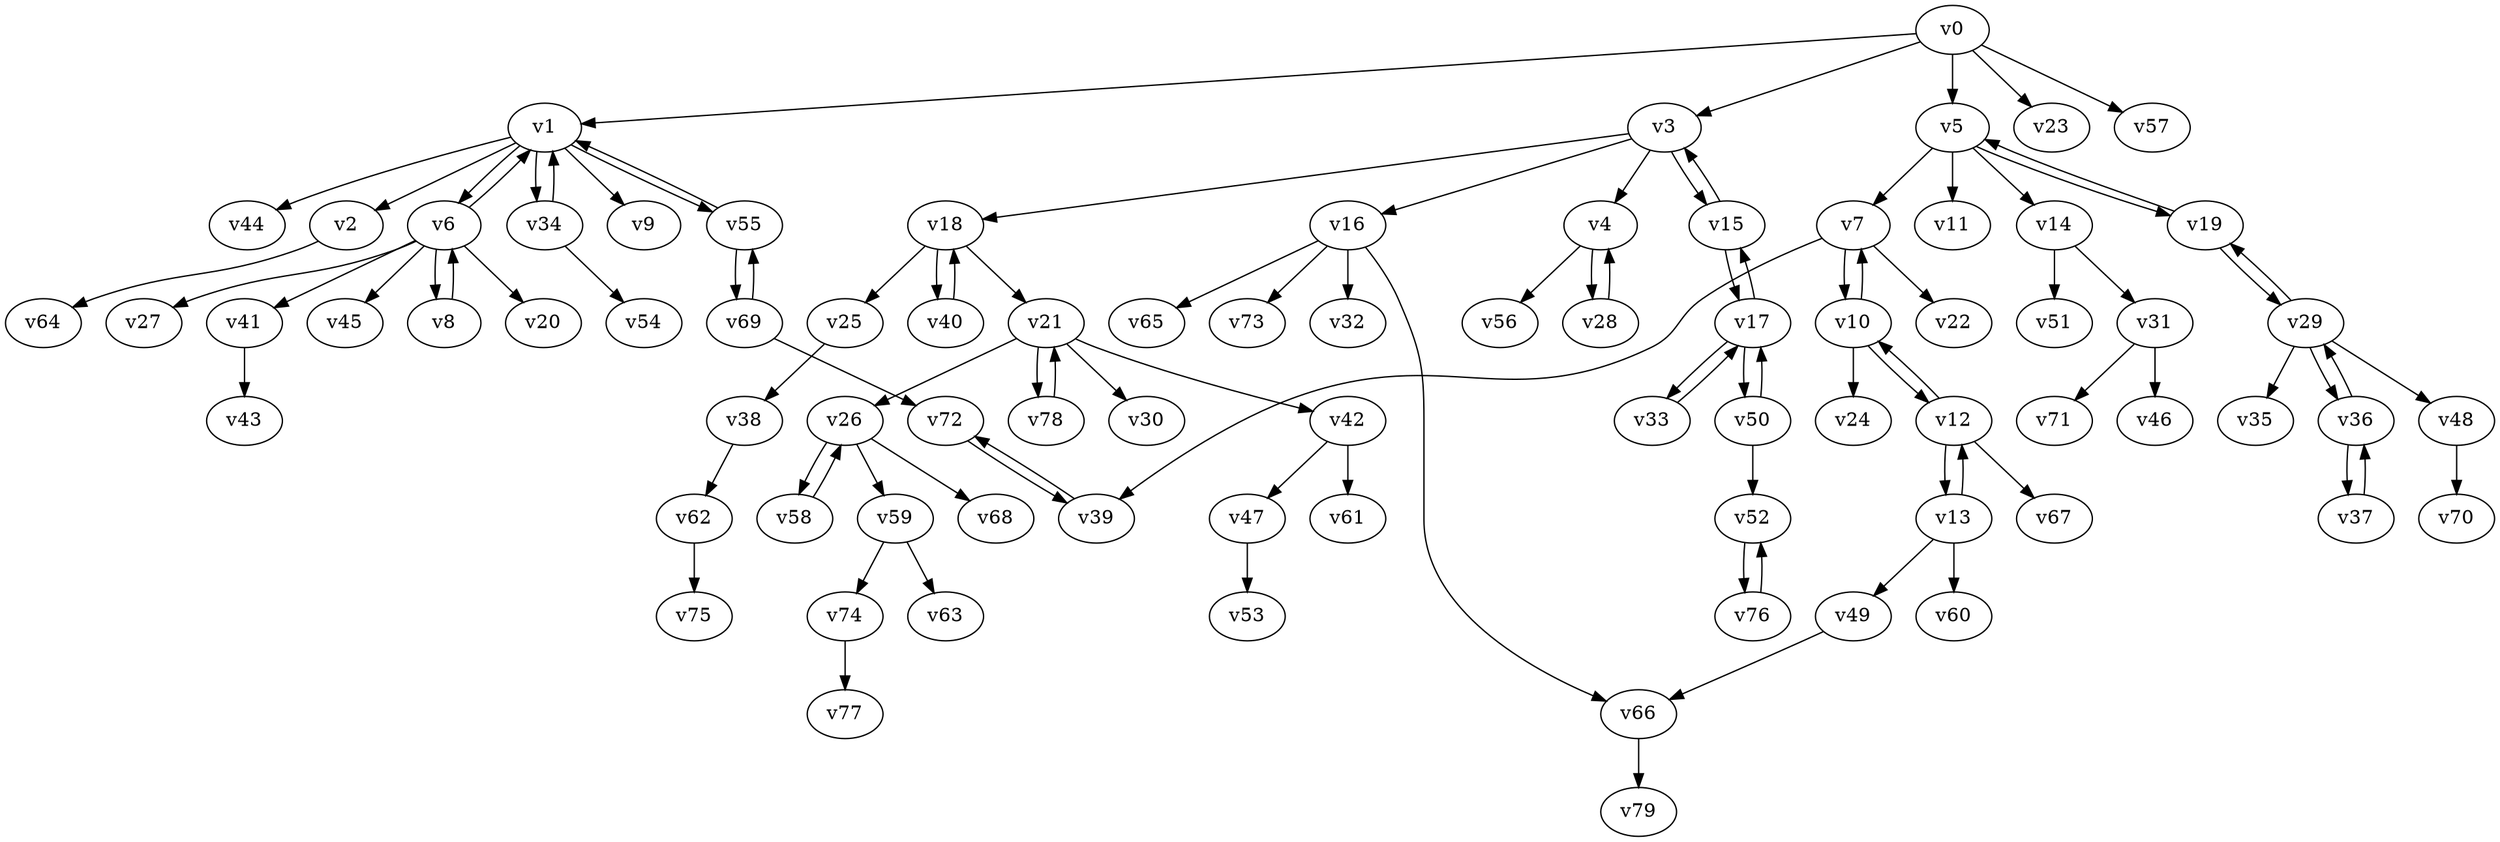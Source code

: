 digraph test116 {
    v0 [name="v0", player=0, weight=10];
    v1 [name="v1", player=1, weight=17];
    v2 [name="v2", player=0, weight=15];
    v3 [name="v3", player=1, weight=5];
    v4 [name="v4", player=0, weight=7];
    v5 [name="v5", player=1, weight=0];
    v6 [name="v6", player=0, weight=7];
    v7 [name="v7", player=1, weight=10];
    v8 [name="v8", player=0, weight=2];
    v9 [name="v9", player=1, weight=1];
    v10 [name="v10", player=0, weight=6];
    v11 [name="v11", player=1, weight=1];
    v12 [name="v12", player=0, weight=5];
    v13 [name="v13", player=1, weight=6];
    v14 [name="v14", player=0, weight=0];
    v15 [name="v15", player=1, weight=10];
    v16 [name="v16", player=0, weight=10];
    v17 [name="v17", player=1, weight=0];
    v18 [name="v18", player=0, weight=-1];
    v19 [name="v19", player=1, weight=1];
    v20 [name="v20", player=0, weight=4];
    v21 [name="v21", player=1, weight=3];
    v22 [name="v22", player=0, weight=12];
    v23 [name="v23", player=1, weight=12];
    v24 [name="v24", player=0, weight=18];
    v25 [name="v25", player=1, weight=9];
    v26 [name="v26", player=0, weight=7];
    v27 [name="v27", player=1, weight=11];
    v28 [name="v28", player=0, weight=3];
    v29 [name="v29", player=1, weight=5];
    v30 [name="v30", player=0, weight=0];
    v31 [name="v31", player=1, weight=2];
    v32 [name="v32", player=0, weight=8];
    v33 [name="v33", player=1, weight=8];
    v34 [name="v34", player=0, weight=3];
    v35 [name="v35", player=1, weight=5];
    v36 [name="v36", player=0, weight=12];
    v37 [name="v37", player=1, weight=5];
    v38 [name="v38", player=0, weight=10];
    v39 [name="v39", player=1, weight=16];
    v40 [name="v40", player=0, weight=1];
    v41 [name="v41", player=1, weight=6];
    v42 [name="v42", player=0, weight=13];
    v43 [name="v43", player=1, weight=3];
    v44 [name="v44", player=0, weight=11];
    v45 [name="v45", player=1, weight=17];
    v46 [name="v46", player=0, weight=11];
    v47 [name="v47", player=1, weight=6];
    v48 [name="v48", player=0, weight=4];
    v49 [name="v49", player=1, weight=-1];
    v50 [name="v50", player=0, weight=18];
    v51 [name="v51", player=1, weight=6];
    v52 [name="v52", player=0, weight=13];
    v53 [name="v53", player=1, weight=10];
    v54 [name="v54", player=0, weight=16];
    v55 [name="v55", player=1, weight=12];
    v56 [name="v56", player=0, weight=-1];
    v57 [name="v57", player=1, weight=5];
    v58 [name="v58", player=0, weight=2];
    v59 [name="v59", player=1, weight=7];
    v60 [name="v60", player=0, weight=11];
    v61 [name="v61", player=1, weight=13];
    v62 [name="v62", player=0, weight=5];
    v63 [name="v63", player=1, weight=6];
    v64 [name="v64", player=0, weight=2];
    v65 [name="v65", player=1, weight=13];
    v66 [name="v66", player=0, weight=10];
    v67 [name="v67", player=1, weight=7];
    v68 [name="v68", player=0, weight=5];
    v69 [name="v69", player=1, weight=5];
    v70 [name="v70", player=0, weight=3];
    v71 [name="v71", player=1, weight=12];
    v72 [name="v72", player=0, weight=4];
    v73 [name="v73", player=1, weight=6];
    v74 [name="v74", player=0, weight=0];
    v75 [name="v75", player=1, weight=5];
    v76 [name="v76", player=0, weight=6];
    v77 [name="v77", player=1, weight=5];
    v78 [name="v78", player=0, weight=7];
    v79 [name="v79", player=1, weight=14];
    v0 -> v1;
    v1 -> v2;
    v0 -> v3;
    v3 -> v4;
    v0 -> v5;
    v1 -> v6;
    v6 -> v1;
    v5 -> v7;
    v6 -> v8;
    v8 -> v6;
    v1 -> v9;
    v7 -> v10;
    v10 -> v7;
    v5 -> v11;
    v10 -> v12;
    v12 -> v10;
    v12 -> v13;
    v13 -> v12;
    v5 -> v14;
    v3 -> v15;
    v15 -> v3;
    v3 -> v16;
    v15 -> v17;
    v17 -> v15;
    v3 -> v18;
    v5 -> v19;
    v19 -> v5;
    v6 -> v20;
    v18 -> v21;
    v7 -> v22;
    v0 -> v23;
    v10 -> v24;
    v18 -> v25;
    v21 -> v26;
    v6 -> v27;
    v4 -> v28;
    v28 -> v4;
    v19 -> v29;
    v29 -> v19;
    v21 -> v30;
    v14 -> v31;
    v16 -> v32;
    v17 -> v33;
    v33 -> v17;
    v1 -> v34;
    v34 -> v1;
    v29 -> v35;
    v29 -> v36;
    v36 -> v29;
    v36 -> v37;
    v37 -> v36;
    v25 -> v38;
    v7 -> v39;
    v18 -> v40;
    v40 -> v18;
    v6 -> v41;
    v21 -> v42;
    v41 -> v43;
    v1 -> v44;
    v6 -> v45;
    v31 -> v46;
    v42 -> v47;
    v29 -> v48;
    v13 -> v49;
    v17 -> v50;
    v50 -> v17;
    v14 -> v51;
    v50 -> v52;
    v47 -> v53;
    v34 -> v54;
    v1 -> v55;
    v55 -> v1;
    v4 -> v56;
    v0 -> v57;
    v26 -> v58;
    v58 -> v26;
    v26 -> v59;
    v13 -> v60;
    v42 -> v61;
    v38 -> v62;
    v59 -> v63;
    v2 -> v64;
    v16 -> v65;
    v16 -> v66;
    v12 -> v67;
    v26 -> v68;
    v55 -> v69;
    v69 -> v55;
    v48 -> v70;
    v31 -> v71;
    v39 -> v72;
    v72 -> v39;
    v16 -> v73;
    v59 -> v74;
    v62 -> v75;
    v52 -> v76;
    v76 -> v52;
    v74 -> v77;
    v21 -> v78;
    v78 -> v21;
    v66 -> v79;
    v49 -> v66;
    v69 -> v72;
}
